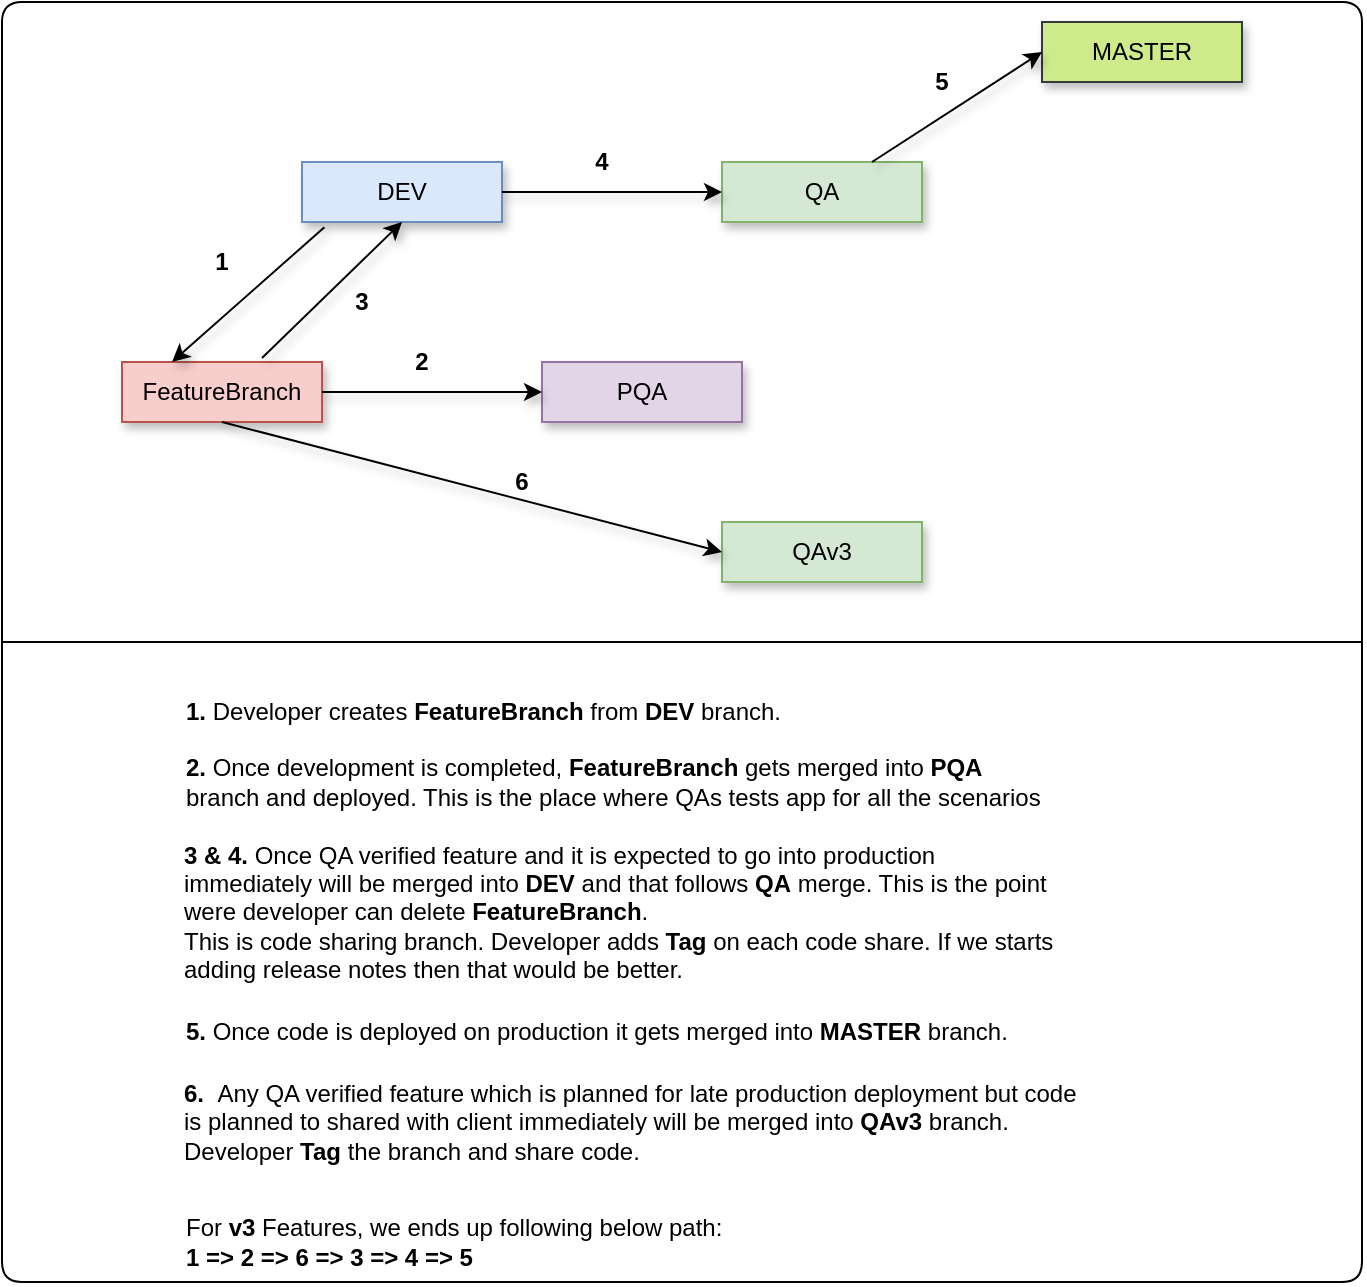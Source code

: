 <mxfile version="13.10.0" type="github">
  <diagram id="kgpKYQtTHZ0yAKxKKP6v" name="Page-1">
    <mxGraphModel dx="1038" dy="548" grid="1" gridSize="10" guides="1" tooltips="1" connect="1" arrows="1" fold="1" page="1" pageScale="1" pageWidth="850" pageHeight="1100" math="0" shadow="0">
      <root>
        <mxCell id="0" />
        <mxCell id="1" parent="0" />
        <mxCell id="SaSodBdJ9S873mT8EDmA-1" value="DEV" style="rounded=0;whiteSpace=wrap;html=1;fillColor=#dae8fc;strokeColor=#6c8ebf;shadow=1;" vertex="1" parent="1">
          <mxGeometry x="270" y="120" width="100" height="30" as="geometry" />
        </mxCell>
        <mxCell id="SaSodBdJ9S873mT8EDmA-2" value="MASTER" style="rounded=0;whiteSpace=wrap;html=1;fillColor=#cdeb8b;strokeColor=#36393d;shadow=1;" vertex="1" parent="1">
          <mxGeometry x="640" y="50" width="100" height="30" as="geometry" />
        </mxCell>
        <mxCell id="SaSodBdJ9S873mT8EDmA-3" value="QA" style="rounded=0;whiteSpace=wrap;html=1;fillColor=#d5e8d4;strokeColor=#82b366;shadow=1;sketch=0;glass=0;" vertex="1" parent="1">
          <mxGeometry x="480" y="120" width="100" height="30" as="geometry" />
        </mxCell>
        <mxCell id="SaSodBdJ9S873mT8EDmA-4" value="PQA" style="rounded=0;whiteSpace=wrap;html=1;fillColor=#e1d5e7;strokeColor=#9673a6;shadow=1;" vertex="1" parent="1">
          <mxGeometry x="390" y="220" width="100" height="30" as="geometry" />
        </mxCell>
        <mxCell id="SaSodBdJ9S873mT8EDmA-5" value="QAv3" style="rounded=0;whiteSpace=wrap;html=1;fillColor=#d5e8d4;strokeColor=#82b366;shadow=1;" vertex="1" parent="1">
          <mxGeometry x="480" y="300" width="100" height="30" as="geometry" />
        </mxCell>
        <mxCell id="SaSodBdJ9S873mT8EDmA-7" value="FeatureBranch" style="rounded=0;whiteSpace=wrap;html=1;fillColor=#f8cecc;strokeColor=#b85450;shadow=1;" vertex="1" parent="1">
          <mxGeometry x="180" y="220" width="100" height="30" as="geometry" />
        </mxCell>
        <mxCell id="SaSodBdJ9S873mT8EDmA-8" value="" style="endArrow=classic;html=1;exitX=0.112;exitY=1.087;exitDx=0;exitDy=0;entryX=0.25;entryY=0;entryDx=0;entryDy=0;exitPerimeter=0;shadow=1;" edge="1" parent="1" source="SaSodBdJ9S873mT8EDmA-1" target="SaSodBdJ9S873mT8EDmA-7">
          <mxGeometry width="50" height="50" relative="1" as="geometry">
            <mxPoint x="420" y="310" as="sourcePoint" />
            <mxPoint x="470" y="260" as="targetPoint" />
          </mxGeometry>
        </mxCell>
        <mxCell id="SaSodBdJ9S873mT8EDmA-12" value="&lt;b&gt;1.&lt;/b&gt; Developer creates&amp;nbsp;&lt;b&gt;FeatureBranch &lt;/b&gt;from &lt;b&gt;DEV&lt;/b&gt; branch." style="text;html=1;strokeColor=none;fillColor=none;align=left;verticalAlign=middle;whiteSpace=wrap;rounded=0;" vertex="1" parent="1">
          <mxGeometry x="210" y="370" width="420" height="50" as="geometry" />
        </mxCell>
        <mxCell id="SaSodBdJ9S873mT8EDmA-13" value="" style="endArrow=classic;html=1;exitX=1;exitY=0.5;exitDx=0;exitDy=0;entryX=0;entryY=0.5;entryDx=0;entryDy=0;shadow=1;" edge="1" parent="1" source="SaSodBdJ9S873mT8EDmA-7" target="SaSodBdJ9S873mT8EDmA-4">
          <mxGeometry width="50" height="50" relative="1" as="geometry">
            <mxPoint x="420" y="260" as="sourcePoint" />
            <mxPoint x="470" y="210" as="targetPoint" />
          </mxGeometry>
        </mxCell>
        <mxCell id="SaSodBdJ9S873mT8EDmA-14" value="&lt;b&gt;2.&lt;/b&gt; Once development is completed, &lt;b&gt;FeatureBranch &lt;/b&gt;gets merged into &lt;b&gt;PQA&lt;/b&gt; branch and deployed. This is the place where QAs tests app for all the scenarios" style="text;html=1;strokeColor=none;fillColor=none;align=left;verticalAlign=middle;whiteSpace=wrap;rounded=0;" vertex="1" parent="1">
          <mxGeometry x="210" y="410" width="430" height="40" as="geometry" />
        </mxCell>
        <mxCell id="SaSodBdJ9S873mT8EDmA-18" value="&lt;div style=&quot;text-align: left&quot;&gt;&lt;b&gt;3 &amp;amp; 4.&lt;/b&gt;&amp;nbsp;Once QA verified feature and it is expected to go into production immediately&amp;nbsp;will be merged into &lt;b&gt;DEV&lt;/b&gt; and that follows &lt;b&gt;QA&lt;/b&gt; merge. This is the point were developer can delete &lt;b&gt;FeatureBranch&lt;/b&gt;.&lt;/div&gt;&lt;div style=&quot;text-align: left&quot;&gt;This is code sharing branch. Developer adds &lt;b&gt;Tag&lt;/b&gt; on each code share. If we starts adding release notes then that would be better.&lt;/div&gt;" style="text;html=1;strokeColor=none;fillColor=none;align=center;verticalAlign=middle;whiteSpace=wrap;rounded=0;" vertex="1" parent="1">
          <mxGeometry x="210" y="450" width="440" height="90" as="geometry" />
        </mxCell>
        <mxCell id="SaSodBdJ9S873mT8EDmA-19" value="" style="endArrow=classic;html=1;entryX=0.5;entryY=1;entryDx=0;entryDy=0;shadow=1;" edge="1" parent="1" target="SaSodBdJ9S873mT8EDmA-1">
          <mxGeometry width="50" height="50" relative="1" as="geometry">
            <mxPoint x="250" y="218" as="sourcePoint" />
            <mxPoint x="345" y="150" as="targetPoint" />
          </mxGeometry>
        </mxCell>
        <mxCell id="SaSodBdJ9S873mT8EDmA-25" value="" style="endArrow=classic;html=1;exitX=1;exitY=0.5;exitDx=0;exitDy=0;entryX=0;entryY=0.5;entryDx=0;entryDy=0;shadow=1;" edge="1" parent="1" source="SaSodBdJ9S873mT8EDmA-1" target="SaSodBdJ9S873mT8EDmA-3">
          <mxGeometry width="50" height="50" relative="1" as="geometry">
            <mxPoint x="420" y="230" as="sourcePoint" />
            <mxPoint x="470" y="180" as="targetPoint" />
          </mxGeometry>
        </mxCell>
        <mxCell id="SaSodBdJ9S873mT8EDmA-26" value="" style="endArrow=classic;html=1;entryX=0;entryY=0.5;entryDx=0;entryDy=0;exitX=0.75;exitY=0;exitDx=0;exitDy=0;shadow=1;" edge="1" parent="1" source="SaSodBdJ9S873mT8EDmA-3" target="SaSodBdJ9S873mT8EDmA-2">
          <mxGeometry width="50" height="50" relative="1" as="geometry">
            <mxPoint x="420" y="210" as="sourcePoint" />
            <mxPoint x="470" y="160" as="targetPoint" />
          </mxGeometry>
        </mxCell>
        <mxCell id="SaSodBdJ9S873mT8EDmA-31" value="" style="endArrow=classic;html=1;exitX=0.5;exitY=1;exitDx=0;exitDy=0;entryX=0;entryY=0.5;entryDx=0;entryDy=0;shadow=1;" edge="1" parent="1" source="SaSodBdJ9S873mT8EDmA-7" target="SaSodBdJ9S873mT8EDmA-5">
          <mxGeometry width="50" height="50" relative="1" as="geometry">
            <mxPoint x="420" y="200" as="sourcePoint" />
            <mxPoint x="470" y="150" as="targetPoint" />
          </mxGeometry>
        </mxCell>
        <mxCell id="SaSodBdJ9S873mT8EDmA-32" value="&lt;div style=&quot;text-align: left&quot;&gt;&lt;b&gt;6.&amp;nbsp; &lt;/b&gt;Any QA verified feature which is planned for late production deployment but code is planned to shared with client immediately will be merged into &lt;b&gt;QAv3&lt;/b&gt; branch. Developer &lt;b&gt;Tag&lt;/b&gt;&amp;nbsp;the branch and share code.&lt;/div&gt;" style="text;html=1;strokeColor=none;fillColor=none;align=center;verticalAlign=middle;whiteSpace=wrap;rounded=0;" vertex="1" parent="1">
          <mxGeometry x="210" y="570" width="450" height="60" as="geometry" />
        </mxCell>
        <mxCell id="SaSodBdJ9S873mT8EDmA-33" value="&lt;b&gt;5.&lt;/b&gt;&lt;span&gt;&amp;nbsp;Once code is deployed on production&amp;nbsp;&lt;/span&gt;&lt;span&gt;it gets merged into&amp;nbsp;&lt;/span&gt;&lt;b&gt;MASTER&lt;/b&gt;&lt;span&gt;&amp;nbsp;branch.&lt;/span&gt;" style="text;html=1;strokeColor=none;fillColor=none;align=left;verticalAlign=middle;whiteSpace=wrap;rounded=0;" vertex="1" parent="1">
          <mxGeometry x="210" y="540" width="460" height="30" as="geometry" />
        </mxCell>
        <mxCell id="SaSodBdJ9S873mT8EDmA-35" value="&lt;b&gt;1&lt;/b&gt;" style="text;html=1;strokeColor=none;fillColor=none;align=center;verticalAlign=middle;whiteSpace=wrap;rounded=0;shadow=0;" vertex="1" parent="1">
          <mxGeometry x="210" y="160" width="40" height="20" as="geometry" />
        </mxCell>
        <mxCell id="SaSodBdJ9S873mT8EDmA-36" value="&lt;b&gt;2&lt;/b&gt;" style="text;html=1;strokeColor=none;fillColor=none;align=center;verticalAlign=middle;whiteSpace=wrap;rounded=0;" vertex="1" parent="1">
          <mxGeometry x="310" y="210" width="40" height="20" as="geometry" />
        </mxCell>
        <mxCell id="SaSodBdJ9S873mT8EDmA-37" value="&lt;b&gt;3&lt;/b&gt;" style="text;html=1;strokeColor=none;fillColor=none;align=center;verticalAlign=middle;whiteSpace=wrap;rounded=0;" vertex="1" parent="1">
          <mxGeometry x="280" y="180" width="40" height="20" as="geometry" />
        </mxCell>
        <mxCell id="SaSodBdJ9S873mT8EDmA-38" value="&lt;b&gt;4&lt;/b&gt;" style="text;html=1;strokeColor=none;fillColor=none;align=center;verticalAlign=middle;whiteSpace=wrap;rounded=0;" vertex="1" parent="1">
          <mxGeometry x="400" y="110" width="40" height="20" as="geometry" />
        </mxCell>
        <mxCell id="SaSodBdJ9S873mT8EDmA-39" value="&lt;b&gt;5&lt;/b&gt;" style="text;html=1;strokeColor=none;fillColor=none;align=center;verticalAlign=middle;whiteSpace=wrap;rounded=0;" vertex="1" parent="1">
          <mxGeometry x="570" y="70" width="40" height="20" as="geometry" />
        </mxCell>
        <mxCell id="SaSodBdJ9S873mT8EDmA-40" value="&lt;b&gt;6&lt;/b&gt;" style="text;html=1;strokeColor=none;fillColor=none;align=center;verticalAlign=middle;whiteSpace=wrap;rounded=0;" vertex="1" parent="1">
          <mxGeometry x="360" y="270" width="40" height="20" as="geometry" />
        </mxCell>
        <mxCell id="SaSodBdJ9S873mT8EDmA-42" value="For &lt;b&gt;v3&lt;/b&gt; Features, we ends up following below path:&lt;br&gt;&lt;b&gt;1 =&amp;gt; 2 =&amp;gt; 6 =&amp;gt; 3 =&amp;gt; 4 =&amp;gt; 5&lt;/b&gt;" style="text;html=1;strokeColor=none;fillColor=none;align=left;verticalAlign=middle;whiteSpace=wrap;rounded=0;" vertex="1" parent="1">
          <mxGeometry x="210" y="640" width="430" height="40" as="geometry" />
        </mxCell>
        <mxCell id="SaSodBdJ9S873mT8EDmA-44" value="" style="endArrow=none;html=1;shadow=0;" edge="1" parent="1">
          <mxGeometry width="50" height="50" relative="1" as="geometry">
            <mxPoint x="120" y="360" as="sourcePoint" />
            <mxPoint x="800" y="360" as="targetPoint" />
            <Array as="points">
              <mxPoint x="120" y="40" />
              <mxPoint x="800" y="40" />
            </Array>
          </mxGeometry>
        </mxCell>
        <mxCell id="SaSodBdJ9S873mT8EDmA-45" value="" style="endArrow=none;html=1;shadow=0;" edge="1" parent="1">
          <mxGeometry width="50" height="50" relative="1" as="geometry">
            <mxPoint x="120" y="360" as="sourcePoint" />
            <mxPoint x="800" y="360" as="targetPoint" />
          </mxGeometry>
        </mxCell>
        <mxCell id="SaSodBdJ9S873mT8EDmA-46" value="" style="endArrow=none;html=1;shadow=0;" edge="1" parent="1">
          <mxGeometry width="50" height="50" relative="1" as="geometry">
            <mxPoint x="120" y="360" as="sourcePoint" />
            <mxPoint x="800" y="360" as="targetPoint" />
            <Array as="points">
              <mxPoint x="120" y="680" />
              <mxPoint x="800" y="680" />
            </Array>
          </mxGeometry>
        </mxCell>
      </root>
    </mxGraphModel>
  </diagram>
</mxfile>
